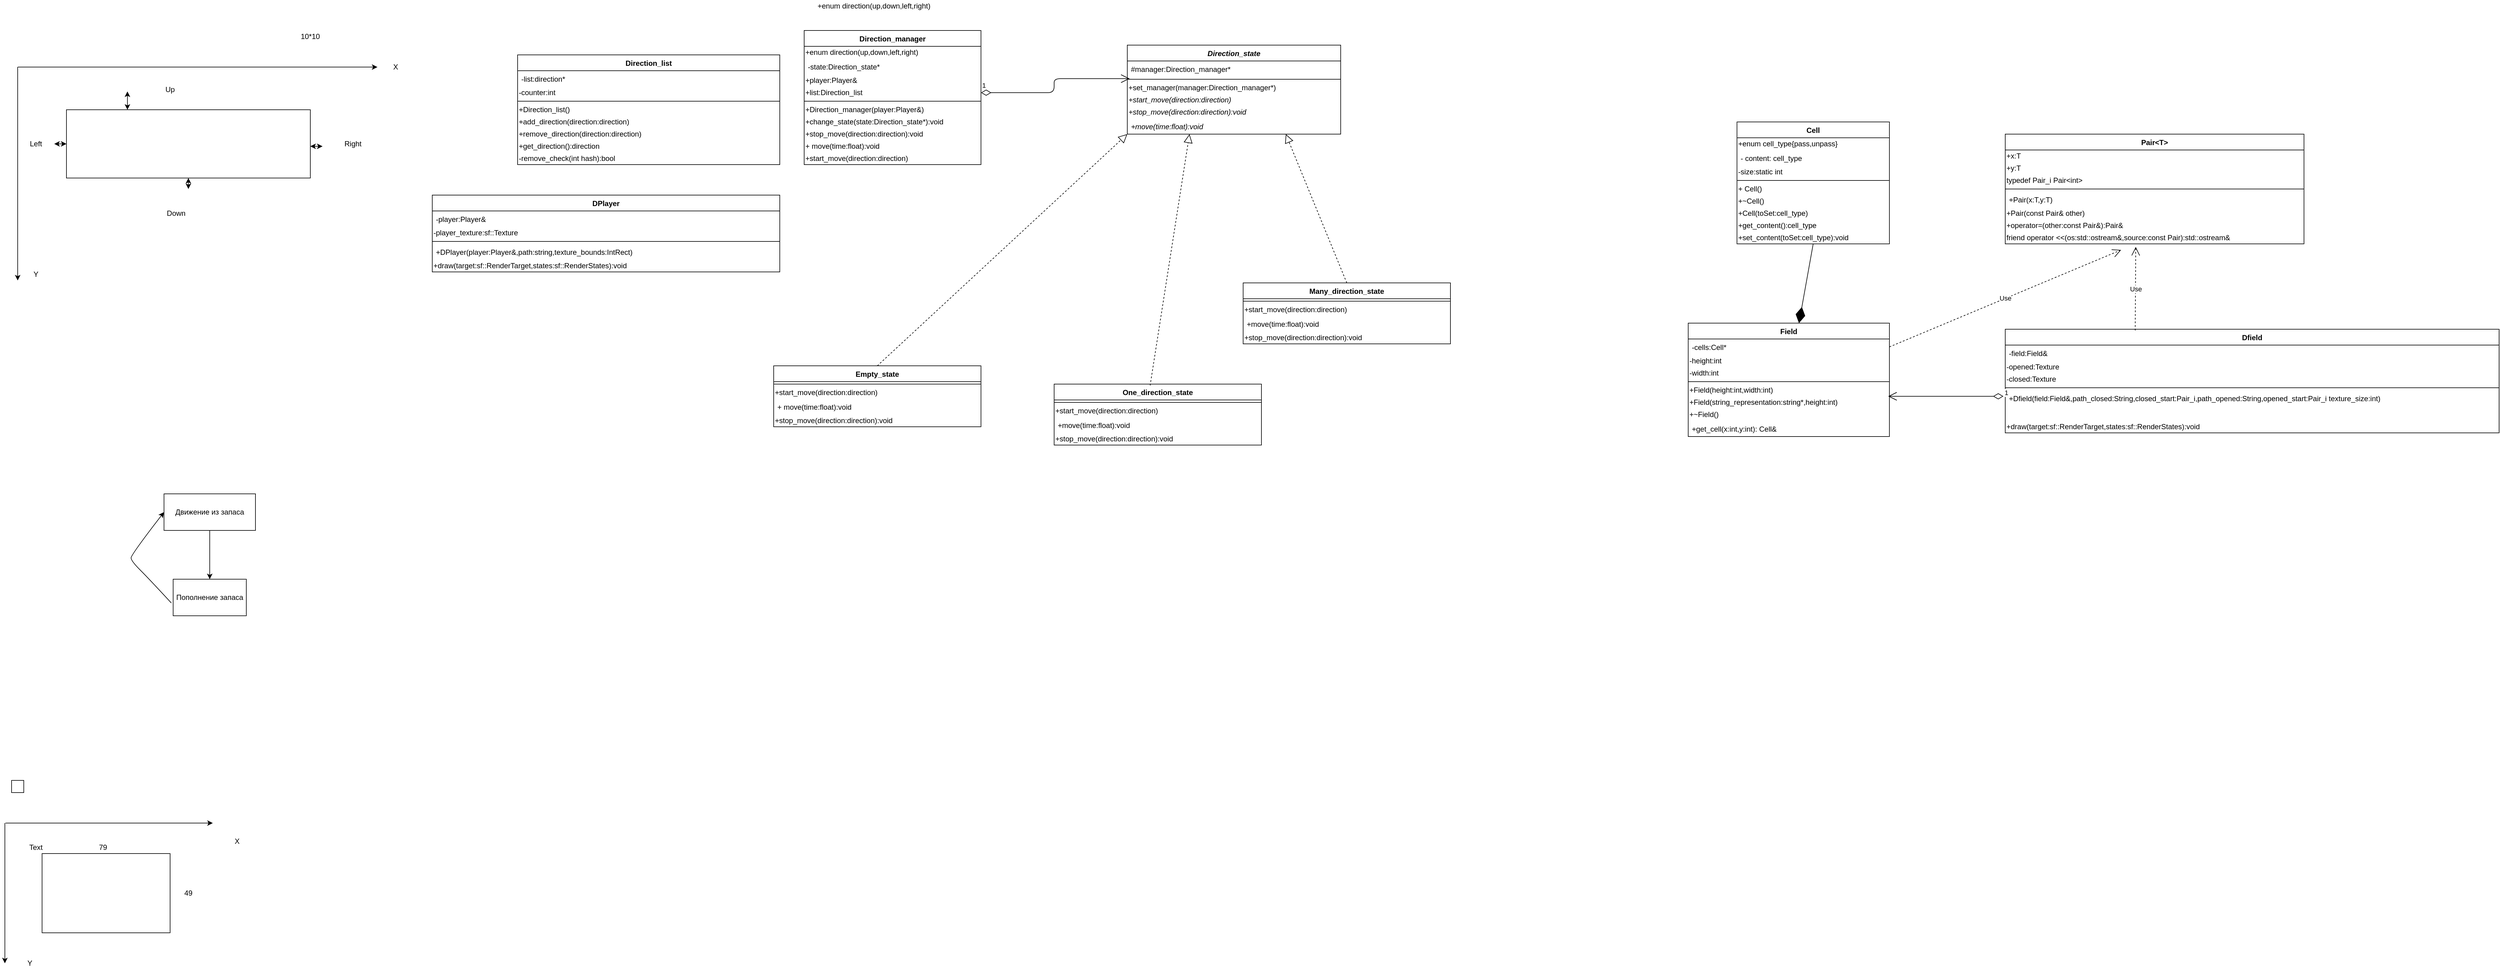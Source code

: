 <mxfile version="14.5.10" type="github">
  <diagram name="Page-1" id="e7e014a7-5840-1c2e-5031-d8a46d1fe8dd">
    <mxGraphModel dx="3109" dy="487" grid="1" gridSize="10" guides="1" tooltips="1" connect="1" arrows="1" fold="1" page="1" pageScale="1" pageWidth="1169" pageHeight="826" background="#ffffff" math="0" shadow="0">
      <root>
        <mxCell id="0" />
        <mxCell id="1" parent="0" />
        <mxCell id="MpmSZw6heoh9v0yhd0qV-53" value="Cell" style="swimlane;fontStyle=1;align=center;verticalAlign=top;childLayout=stackLayout;horizontal=1;startSize=26;horizontalStack=0;resizeParent=1;resizeParentMax=0;resizeLast=0;collapsible=1;marginBottom=0;" parent="1" vertex="1">
          <mxGeometry x="600" y="210" width="250" height="200" as="geometry" />
        </mxCell>
        <mxCell id="MpmSZw6heoh9v0yhd0qV-70" value="&lt;div align=&quot;left&quot;&gt;+enum cell_type{pass,unpass}&lt;/div&gt;" style="text;html=1;strokeColor=none;fillColor=none;align=left;verticalAlign=middle;whiteSpace=wrap;rounded=0;" parent="MpmSZw6heoh9v0yhd0qV-53" vertex="1">
          <mxGeometry y="26" width="250" height="20" as="geometry" />
        </mxCell>
        <mxCell id="MpmSZw6heoh9v0yhd0qV-54" value="- content: cell_type" style="text;strokeColor=none;fillColor=none;align=left;verticalAlign=top;spacingLeft=4;spacingRight=4;overflow=hidden;rotatable=0;points=[[0,0.5],[1,0.5]];portConstraint=eastwest;" parent="MpmSZw6heoh9v0yhd0qV-53" vertex="1">
          <mxGeometry y="46" width="250" height="26" as="geometry" />
        </mxCell>
        <mxCell id="kN8OmJiP3MsgrToV_cUY-2" value="&lt;div align=&quot;left&quot;&gt;-size:static int&lt;/div&gt;" style="text;html=1;strokeColor=none;fillColor=none;align=left;verticalAlign=middle;whiteSpace=wrap;rounded=0;" parent="MpmSZw6heoh9v0yhd0qV-53" vertex="1">
          <mxGeometry y="72" width="250" height="20" as="geometry" />
        </mxCell>
        <mxCell id="MpmSZw6heoh9v0yhd0qV-55" value="" style="line;strokeWidth=1;fillColor=none;align=left;verticalAlign=middle;spacingTop=-1;spacingLeft=3;spacingRight=3;rotatable=0;labelPosition=right;points=[];portConstraint=eastwest;" parent="MpmSZw6heoh9v0yhd0qV-53" vertex="1">
          <mxGeometry y="92" width="250" height="8" as="geometry" />
        </mxCell>
        <mxCell id="MpmSZw6heoh9v0yhd0qV-74" value="&lt;div align=&quot;left&quot;&gt;+ Cell()&lt;/div&gt;" style="text;html=1;strokeColor=none;fillColor=none;align=left;verticalAlign=middle;whiteSpace=wrap;rounded=0;" parent="MpmSZw6heoh9v0yhd0qV-53" vertex="1">
          <mxGeometry y="100" width="250" height="20" as="geometry" />
        </mxCell>
        <mxCell id="MpmSZw6heoh9v0yhd0qV-67" value="&lt;div align=&quot;left&quot;&gt;+~Cell()&lt;/div&gt;" style="text;html=1;strokeColor=none;fillColor=none;align=left;verticalAlign=middle;whiteSpace=wrap;rounded=0;" parent="MpmSZw6heoh9v0yhd0qV-53" vertex="1">
          <mxGeometry y="120" width="250" height="20" as="geometry" />
        </mxCell>
        <mxCell id="MpmSZw6heoh9v0yhd0qV-66" value="&lt;div align=&quot;left&quot;&gt;+Cell(toSet:cell_type)&lt;/div&gt;" style="text;html=1;strokeColor=none;fillColor=none;align=left;verticalAlign=middle;whiteSpace=wrap;rounded=0;" parent="MpmSZw6heoh9v0yhd0qV-53" vertex="1">
          <mxGeometry y="140" width="250" height="20" as="geometry" />
        </mxCell>
        <mxCell id="MpmSZw6heoh9v0yhd0qV-69" value="&lt;div align=&quot;left&quot;&gt;+get_content():cell_type&lt;/div&gt;" style="text;html=1;strokeColor=none;fillColor=none;align=left;verticalAlign=middle;whiteSpace=wrap;rounded=0;" parent="MpmSZw6heoh9v0yhd0qV-53" vertex="1">
          <mxGeometry y="160" width="250" height="20" as="geometry" />
        </mxCell>
        <mxCell id="MpmSZw6heoh9v0yhd0qV-75" value="&lt;div align=&quot;left&quot;&gt;+set_content(toSet:cell_type):void&lt;br&gt;&lt;/div&gt;" style="text;html=1;strokeColor=none;fillColor=none;align=left;verticalAlign=middle;whiteSpace=wrap;rounded=0;" parent="MpmSZw6heoh9v0yhd0qV-53" vertex="1">
          <mxGeometry y="180" width="250" height="20" as="geometry" />
        </mxCell>
        <mxCell id="MpmSZw6heoh9v0yhd0qV-57" value="Field" style="swimlane;fontStyle=1;align=center;verticalAlign=top;childLayout=stackLayout;horizontal=1;startSize=26;horizontalStack=0;resizeParent=1;resizeParentMax=0;resizeLast=0;collapsible=1;marginBottom=0;" parent="1" vertex="1">
          <mxGeometry x="520" y="540" width="330" height="186" as="geometry" />
        </mxCell>
        <mxCell id="MpmSZw6heoh9v0yhd0qV-58" value="-cells:Cell*" style="text;strokeColor=none;fillColor=none;align=left;verticalAlign=top;spacingLeft=4;spacingRight=4;overflow=hidden;rotatable=0;points=[[0,0.5],[1,0.5]];portConstraint=eastwest;" parent="MpmSZw6heoh9v0yhd0qV-57" vertex="1">
          <mxGeometry y="26" width="330" height="26" as="geometry" />
        </mxCell>
        <mxCell id="MpmSZw6heoh9v0yhd0qV-64" value="&lt;div align=&quot;left&quot;&gt;-height:int&lt;br&gt;&lt;/div&gt;" style="text;html=1;strokeColor=none;fillColor=none;align=left;verticalAlign=middle;whiteSpace=wrap;rounded=0;" parent="MpmSZw6heoh9v0yhd0qV-57" vertex="1">
          <mxGeometry y="52" width="330" height="20" as="geometry" />
        </mxCell>
        <mxCell id="MpmSZw6heoh9v0yhd0qV-65" value="&lt;div align=&quot;left&quot;&gt;-width:int&lt;/div&gt;" style="text;html=1;strokeColor=none;fillColor=none;align=left;verticalAlign=middle;whiteSpace=wrap;rounded=0;" parent="MpmSZw6heoh9v0yhd0qV-57" vertex="1">
          <mxGeometry y="72" width="330" height="20" as="geometry" />
        </mxCell>
        <mxCell id="MpmSZw6heoh9v0yhd0qV-59" value="" style="line;strokeWidth=1;fillColor=none;align=left;verticalAlign=middle;spacingTop=-1;spacingLeft=3;spacingRight=3;rotatable=0;labelPosition=right;points=[];portConstraint=eastwest;" parent="MpmSZw6heoh9v0yhd0qV-57" vertex="1">
          <mxGeometry y="92" width="330" height="8" as="geometry" />
        </mxCell>
        <mxCell id="MpmSZw6heoh9v0yhd0qV-81" value="&lt;div align=&quot;left&quot;&gt;+Field(height:int,width:int)&lt;/div&gt;" style="text;html=1;strokeColor=none;fillColor=none;align=left;verticalAlign=middle;whiteSpace=wrap;rounded=0;" parent="MpmSZw6heoh9v0yhd0qV-57" vertex="1">
          <mxGeometry y="100" width="330" height="20" as="geometry" />
        </mxCell>
        <mxCell id="MpmSZw6heoh9v0yhd0qV-82" value="&lt;div align=&quot;left&quot;&gt;+Field(string_representation:string*,height:int)&lt;/div&gt;" style="text;html=1;strokeColor=none;fillColor=none;align=left;verticalAlign=middle;whiteSpace=wrap;rounded=0;" parent="MpmSZw6heoh9v0yhd0qV-57" vertex="1">
          <mxGeometry y="120" width="330" height="20" as="geometry" />
        </mxCell>
        <mxCell id="Y_DRZbf8Gvfk2xtCwnfg-22" value="&lt;div align=&quot;left&quot;&gt;+~Field()&lt;/div&gt;" style="text;html=1;strokeColor=none;fillColor=none;align=left;verticalAlign=middle;whiteSpace=wrap;rounded=0;" parent="MpmSZw6heoh9v0yhd0qV-57" vertex="1">
          <mxGeometry y="140" width="330" height="20" as="geometry" />
        </mxCell>
        <mxCell id="MpmSZw6heoh9v0yhd0qV-60" value="+get_cell(x:int,y:int): Cell&amp; " style="text;strokeColor=none;fillColor=none;align=left;verticalAlign=top;spacingLeft=4;spacingRight=4;overflow=hidden;rotatable=0;points=[[0,0.5],[1,0.5]];portConstraint=eastwest;" parent="MpmSZw6heoh9v0yhd0qV-57" vertex="1">
          <mxGeometry y="160" width="330" height="26" as="geometry" />
        </mxCell>
        <mxCell id="7PPTtW4vlPHc0rOXR-Uv-21" value="Use" style="endArrow=open;endSize=12;dashed=1;html=1;entryX=1;entryY=0.5;entryDx=0;entryDy=0;exitX=1;exitY=0.5;exitDx=0;exitDy=0;" parent="MpmSZw6heoh9v0yhd0qV-57" source="MpmSZw6heoh9v0yhd0qV-58" edge="1">
          <mxGeometry width="160" relative="1" as="geometry">
            <mxPoint x="480" y="-10" as="sourcePoint" />
            <mxPoint x="710" y="-120" as="targetPoint" />
          </mxGeometry>
        </mxCell>
        <mxCell id="MpmSZw6heoh9v0yhd0qV-76" value="" style="endArrow=diamondThin;endFill=1;endSize=24;html=1;exitX=0.5;exitY=1;exitDx=0;exitDy=0;" parent="1" source="MpmSZw6heoh9v0yhd0qV-75" target="MpmSZw6heoh9v0yhd0qV-57" edge="1">
          <mxGeometry width="160" relative="1" as="geometry">
            <mxPoint x="690" y="510" as="sourcePoint" />
            <mxPoint x="850" y="510" as="targetPoint" />
          </mxGeometry>
        </mxCell>
        <mxCell id="MpmSZw6heoh9v0yhd0qV-77" value="Dfield" style="swimlane;fontStyle=1;align=center;verticalAlign=top;childLayout=stackLayout;horizontal=1;startSize=26;horizontalStack=0;resizeParent=1;resizeParentMax=0;resizeLast=0;collapsible=1;marginBottom=0;" parent="1" vertex="1">
          <mxGeometry x="1040" y="550" width="810" height="170" as="geometry" />
        </mxCell>
        <mxCell id="MpmSZw6heoh9v0yhd0qV-78" value="-field:Field&amp;" style="text;strokeColor=none;fillColor=none;align=left;verticalAlign=top;spacingLeft=4;spacingRight=4;overflow=hidden;rotatable=0;points=[[0,0.5],[1,0.5]];portConstraint=eastwest;" parent="MpmSZw6heoh9v0yhd0qV-77" vertex="1">
          <mxGeometry y="26" width="810" height="26" as="geometry" />
        </mxCell>
        <mxCell id="Y_DRZbf8Gvfk2xtCwnfg-1" value="&lt;div align=&quot;left&quot;&gt;-opened:Texture&lt;br&gt;&lt;/div&gt;" style="text;html=1;strokeColor=none;fillColor=none;align=left;verticalAlign=middle;whiteSpace=wrap;rounded=0;" parent="MpmSZw6heoh9v0yhd0qV-77" vertex="1">
          <mxGeometry y="52" width="810" height="20" as="geometry" />
        </mxCell>
        <mxCell id="Y_DRZbf8Gvfk2xtCwnfg-13" value="&lt;div align=&quot;left&quot;&gt;-closed:Texture&lt;/div&gt;" style="text;html=1;strokeColor=none;fillColor=none;align=left;verticalAlign=middle;whiteSpace=wrap;rounded=0;" parent="MpmSZw6heoh9v0yhd0qV-77" vertex="1">
          <mxGeometry y="72" width="810" height="20" as="geometry" />
        </mxCell>
        <mxCell id="MpmSZw6heoh9v0yhd0qV-79" value="" style="line;strokeWidth=1;fillColor=none;align=left;verticalAlign=middle;spacingTop=-1;spacingLeft=3;spacingRight=3;rotatable=0;labelPosition=right;points=[];portConstraint=eastwest;" parent="MpmSZw6heoh9v0yhd0qV-77" vertex="1">
          <mxGeometry y="92" width="810" height="8" as="geometry" />
        </mxCell>
        <mxCell id="MpmSZw6heoh9v0yhd0qV-80" value="+Dfield(field:Field&amp;,path_closed:String,closed_start:Pair_i,path_opened:String,opened_start:Pair_i texture_size:int)" style="text;strokeColor=none;fillColor=none;align=left;verticalAlign=top;spacingLeft=4;spacingRight=4;overflow=hidden;rotatable=0;points=[[0,0.5],[1,0.5]];portConstraint=eastwest;" parent="MpmSZw6heoh9v0yhd0qV-77" vertex="1">
          <mxGeometry y="100" width="810" height="50" as="geometry" />
        </mxCell>
        <mxCell id="7PPTtW4vlPHc0rOXR-Uv-1" value="&lt;div align=&quot;left&quot;&gt;+draw(target:sf::RenderTarget,states:sf::RenderStates):void&lt;/div&gt;" style="text;html=1;strokeColor=none;fillColor=none;align=left;verticalAlign=middle;whiteSpace=wrap;rounded=0;" parent="MpmSZw6heoh9v0yhd0qV-77" vertex="1">
          <mxGeometry y="150" width="810" height="20" as="geometry" />
        </mxCell>
        <mxCell id="7PPTtW4vlPHc0rOXR-Uv-5" value="1" style="endArrow=open;html=1;endSize=12;startArrow=diamondThin;startSize=14;startFill=0;edgeStyle=orthogonalEdgeStyle;align=left;verticalAlign=bottom;" parent="1" edge="1">
          <mxGeometry x="-1" y="3" relative="1" as="geometry">
            <mxPoint x="1037" y="660" as="sourcePoint" />
            <mxPoint x="848" y="660" as="targetPoint" />
          </mxGeometry>
        </mxCell>
        <mxCell id="7PPTtW4vlPHc0rOXR-Uv-6" value="Pair&lt;T&gt;" style="swimlane;fontStyle=1;align=center;verticalAlign=top;childLayout=stackLayout;horizontal=1;startSize=26;horizontalStack=0;resizeParent=1;resizeParentMax=0;resizeLast=0;collapsible=1;marginBottom=0;" parent="1" vertex="1">
          <mxGeometry x="1040" y="230" width="490" height="180" as="geometry" />
        </mxCell>
        <mxCell id="7PPTtW4vlPHc0rOXR-Uv-11" value="+x:T" style="text;html=1;strokeColor=none;fillColor=none;align=left;verticalAlign=middle;whiteSpace=wrap;rounded=0;" parent="7PPTtW4vlPHc0rOXR-Uv-6" vertex="1">
          <mxGeometry y="26" width="490" height="20" as="geometry" />
        </mxCell>
        <mxCell id="7PPTtW4vlPHc0rOXR-Uv-10" value="&lt;div align=&quot;left&quot;&gt;+y:T&lt;/div&gt;" style="text;html=1;strokeColor=none;fillColor=none;align=left;verticalAlign=middle;whiteSpace=wrap;rounded=0;" parent="7PPTtW4vlPHc0rOXR-Uv-6" vertex="1">
          <mxGeometry y="46" width="490" height="20" as="geometry" />
        </mxCell>
        <mxCell id="7PPTtW4vlPHc0rOXR-Uv-18" value="&lt;div align=&quot;left&quot;&gt;typedef Pair_i Pair&amp;lt;int&amp;gt;&lt;/div&gt;" style="text;html=1;strokeColor=none;fillColor=none;align=left;verticalAlign=middle;whiteSpace=wrap;rounded=0;" parent="7PPTtW4vlPHc0rOXR-Uv-6" vertex="1">
          <mxGeometry y="66" width="490" height="20" as="geometry" />
        </mxCell>
        <mxCell id="7PPTtW4vlPHc0rOXR-Uv-8" value="" style="line;strokeWidth=1;fillColor=none;align=left;verticalAlign=middle;spacingTop=-1;spacingLeft=3;spacingRight=3;rotatable=0;labelPosition=right;points=[];portConstraint=eastwest;" parent="7PPTtW4vlPHc0rOXR-Uv-6" vertex="1">
          <mxGeometry y="86" width="490" height="8" as="geometry" />
        </mxCell>
        <mxCell id="7PPTtW4vlPHc0rOXR-Uv-9" value="+Pair(x:T,y:T)" style="text;strokeColor=none;fillColor=none;align=left;verticalAlign=top;spacingLeft=4;spacingRight=4;overflow=hidden;rotatable=0;points=[[0,0.5],[1,0.5]];portConstraint=eastwest;" parent="7PPTtW4vlPHc0rOXR-Uv-6" vertex="1">
          <mxGeometry y="94" width="490" height="26" as="geometry" />
        </mxCell>
        <mxCell id="7PPTtW4vlPHc0rOXR-Uv-12" value="&lt;div align=&quot;left&quot;&gt;+Pair(const Pair&amp;amp; other)&lt;br&gt;&lt;/div&gt;" style="text;html=1;strokeColor=none;fillColor=none;align=left;verticalAlign=middle;whiteSpace=wrap;rounded=0;" parent="7PPTtW4vlPHc0rOXR-Uv-6" vertex="1">
          <mxGeometry y="120" width="490" height="20" as="geometry" />
        </mxCell>
        <mxCell id="7PPTtW4vlPHc0rOXR-Uv-15" value="&lt;div align=&quot;left&quot;&gt;+operator=(other:const Pair&amp;amp;):Pair&amp;amp;&lt;br&gt;&lt;/div&gt;" style="text;html=1;strokeColor=none;fillColor=none;align=left;verticalAlign=middle;whiteSpace=wrap;rounded=0;" parent="7PPTtW4vlPHc0rOXR-Uv-6" vertex="1">
          <mxGeometry y="140" width="490" height="20" as="geometry" />
        </mxCell>
        <mxCell id="7PPTtW4vlPHc0rOXR-Uv-17" value="&lt;div&gt;friend operator &amp;lt;&amp;lt;(os:std::ostream&amp;amp;,source:const Pair):std::ostream&amp;amp;&lt;br&gt;&lt;/div&gt;" style="text;html=1;strokeColor=none;fillColor=none;align=left;verticalAlign=middle;whiteSpace=wrap;rounded=0;" parent="7PPTtW4vlPHc0rOXR-Uv-6" vertex="1">
          <mxGeometry y="160" width="490" height="20" as="geometry" />
        </mxCell>
        <mxCell id="7PPTtW4vlPHc0rOXR-Uv-19" value="Use" style="endArrow=open;endSize=12;dashed=1;html=1;entryX=0.392;entryY=1.25;entryDx=0;entryDy=0;exitX=0.236;exitY=0.011;exitDx=0;exitDy=0;exitPerimeter=0;entryPerimeter=0;" parent="1" edge="1">
          <mxGeometry width="160" relative="1" as="geometry">
            <mxPoint x="1253.16" y="552.09" as="sourcePoint" />
            <mxPoint x="1254.08" y="415" as="targetPoint" />
          </mxGeometry>
        </mxCell>
        <mxCell id="LGpfkNOpEjkACR8kou12-1" value="Direction_manager" style="swimlane;fontStyle=1;align=center;verticalAlign=top;childLayout=stackLayout;horizontal=1;startSize=26;horizontalStack=0;resizeParent=1;resizeParentMax=0;resizeLast=0;collapsible=1;marginBottom=0;" parent="1" vertex="1">
          <mxGeometry x="-930" y="60" width="290" height="220" as="geometry" />
        </mxCell>
        <mxCell id="LGpfkNOpEjkACR8kou12-35" value="&lt;div align=&quot;left&quot;&gt;+enum direction(up,down,left,right)&lt;br&gt;&lt;/div&gt;" style="text;html=1;strokeColor=none;fillColor=none;align=left;verticalAlign=middle;whiteSpace=wrap;rounded=0;" parent="LGpfkNOpEjkACR8kou12-1" vertex="1">
          <mxGeometry y="26" width="290" height="20" as="geometry" />
        </mxCell>
        <mxCell id="LGpfkNOpEjkACR8kou12-2" value="-state:Direction_state*" style="text;strokeColor=none;fillColor=none;align=left;verticalAlign=top;spacingLeft=4;spacingRight=4;overflow=hidden;rotatable=0;points=[[0,0.5],[1,0.5]];portConstraint=eastwest;" parent="LGpfkNOpEjkACR8kou12-1" vertex="1">
          <mxGeometry y="46" width="290" height="26" as="geometry" />
        </mxCell>
        <mxCell id="bZ3cJJrWvmUA5AiKP7kB-26" value="+player:Player&amp;amp;" style="text;html=1;strokeColor=none;fillColor=none;align=left;verticalAlign=middle;whiteSpace=wrap;rounded=0;" parent="LGpfkNOpEjkACR8kou12-1" vertex="1">
          <mxGeometry y="72" width="290" height="20" as="geometry" />
        </mxCell>
        <mxCell id="LGpfkNOpEjkACR8kou12-31" value="&lt;div&gt;+list:Direction_list&lt;br&gt;&lt;/div&gt;" style="text;html=1;strokeColor=none;fillColor=none;align=left;verticalAlign=middle;whiteSpace=wrap;rounded=0;" parent="LGpfkNOpEjkACR8kou12-1" vertex="1">
          <mxGeometry y="92" width="290" height="20" as="geometry" />
        </mxCell>
        <mxCell id="LGpfkNOpEjkACR8kou12-3" value="" style="line;strokeWidth=1;fillColor=none;align=left;verticalAlign=middle;spacingTop=-1;spacingLeft=3;spacingRight=3;rotatable=0;labelPosition=right;points=[];portConstraint=eastwest;" parent="LGpfkNOpEjkACR8kou12-1" vertex="1">
          <mxGeometry y="112" width="290" height="8" as="geometry" />
        </mxCell>
        <mxCell id="bZ3cJJrWvmUA5AiKP7kB-2" value="+Direction_manager(player:Player&amp;amp;)" style="text;html=1;strokeColor=none;fillColor=none;align=left;verticalAlign=middle;whiteSpace=wrap;rounded=0;" parent="LGpfkNOpEjkACR8kou12-1" vertex="1">
          <mxGeometry y="120" width="290" height="20" as="geometry" />
        </mxCell>
        <mxCell id="bZ3cJJrWvmUA5AiKP7kB-3" value="+change_state(state:Direction_state*):void" style="text;html=1;strokeColor=none;fillColor=none;align=left;verticalAlign=middle;whiteSpace=wrap;rounded=0;" parent="LGpfkNOpEjkACR8kou12-1" vertex="1">
          <mxGeometry y="140" width="290" height="20" as="geometry" />
        </mxCell>
        <mxCell id="bZ3cJJrWvmUA5AiKP7kB-19" value="&lt;div align=&quot;left&quot;&gt;+stop_move(direction:direction):void&lt;/div&gt;" style="text;html=1;strokeColor=none;fillColor=none;align=left;verticalAlign=middle;whiteSpace=wrap;rounded=0;" parent="LGpfkNOpEjkACR8kou12-1" vertex="1">
          <mxGeometry y="160" width="290" height="20" as="geometry" />
        </mxCell>
        <mxCell id="bZ3cJJrWvmUA5AiKP7kB-1" value="&lt;div align=&quot;left&quot;&gt;+ move(time:float):void &lt;/div&gt;" style="text;html=1;strokeColor=none;fillColor=none;align=left;verticalAlign=middle;whiteSpace=wrap;rounded=0;" parent="LGpfkNOpEjkACR8kou12-1" vertex="1">
          <mxGeometry y="180" width="290" height="20" as="geometry" />
        </mxCell>
        <mxCell id="bZ3cJJrWvmUA5AiKP7kB-24" value="+start_move(direction:direction)" style="text;html=1;strokeColor=none;fillColor=none;align=left;verticalAlign=middle;whiteSpace=wrap;rounded=0;" parent="LGpfkNOpEjkACR8kou12-1" vertex="1">
          <mxGeometry y="200" width="290" height="20" as="geometry" />
        </mxCell>
        <mxCell id="LGpfkNOpEjkACR8kou12-5" value="Direction_state" style="swimlane;fontStyle=3;align=center;verticalAlign=top;childLayout=stackLayout;horizontal=1;startSize=26;horizontalStack=0;resizeParent=1;resizeParentMax=0;resizeLast=0;collapsible=1;marginBottom=0;" parent="1" vertex="1">
          <mxGeometry x="-400" y="84" width="350" height="146" as="geometry" />
        </mxCell>
        <mxCell id="LGpfkNOpEjkACR8kou12-6" value="#manager:Direction_manager*" style="text;strokeColor=none;fillColor=none;align=left;verticalAlign=top;spacingLeft=4;spacingRight=4;overflow=hidden;rotatable=0;points=[[0,0.5],[1,0.5]];portConstraint=eastwest;" parent="LGpfkNOpEjkACR8kou12-5" vertex="1">
          <mxGeometry y="26" width="350" height="26" as="geometry" />
        </mxCell>
        <mxCell id="LGpfkNOpEjkACR8kou12-7" value="" style="line;strokeWidth=1;fillColor=none;align=left;verticalAlign=middle;spacingTop=-1;spacingLeft=3;spacingRight=3;rotatable=0;labelPosition=right;points=[];portConstraint=eastwest;" parent="LGpfkNOpEjkACR8kou12-5" vertex="1">
          <mxGeometry y="52" width="350" height="8" as="geometry" />
        </mxCell>
        <mxCell id="bZ3cJJrWvmUA5AiKP7kB-29" value="+set_manager(manager:Direction_manager*)" style="text;html=1;strokeColor=none;fillColor=none;align=left;verticalAlign=middle;whiteSpace=wrap;rounded=0;" parent="LGpfkNOpEjkACR8kou12-5" vertex="1">
          <mxGeometry y="60" width="350" height="20" as="geometry" />
        </mxCell>
        <mxCell id="bZ3cJJrWvmUA5AiKP7kB-30" value="&lt;i&gt;+start_move(direction:direction)&lt;/i&gt;" style="text;html=1;strokeColor=none;fillColor=none;align=left;verticalAlign=middle;whiteSpace=wrap;rounded=0;" parent="LGpfkNOpEjkACR8kou12-5" vertex="1">
          <mxGeometry y="80" width="350" height="20" as="geometry" />
        </mxCell>
        <mxCell id="bZ3cJJrWvmUA5AiKP7kB-31" value="&lt;div align=&quot;left&quot;&gt;&lt;i&gt;+stop_move(direction:direction):void&lt;/i&gt;&lt;/div&gt;" style="text;html=1;strokeColor=none;fillColor=none;align=left;verticalAlign=middle;whiteSpace=wrap;rounded=0;" parent="LGpfkNOpEjkACR8kou12-5" vertex="1">
          <mxGeometry y="100" width="350" height="20" as="geometry" />
        </mxCell>
        <mxCell id="LGpfkNOpEjkACR8kou12-8" value="+move(time:float):void " style="text;strokeColor=none;fillColor=none;align=left;verticalAlign=top;spacingLeft=4;spacingRight=4;overflow=hidden;rotatable=0;points=[[0,0.5],[1,0.5]];portConstraint=eastwest;fontStyle=2" parent="LGpfkNOpEjkACR8kou12-5" vertex="1">
          <mxGeometry y="120" width="350" height="26" as="geometry" />
        </mxCell>
        <mxCell id="LGpfkNOpEjkACR8kou12-9" value="1" style="endArrow=open;html=1;endSize=12;startArrow=diamondThin;startSize=14;startFill=0;edgeStyle=orthogonalEdgeStyle;align=left;verticalAlign=bottom;entryX=0.011;entryY=0.375;entryDx=0;entryDy=0;entryPerimeter=0;exitX=1;exitY=0.5;exitDx=0;exitDy=0;exitPerimeter=0;" parent="1" source="LGpfkNOpEjkACR8kou12-31" target="LGpfkNOpEjkACR8kou12-7" edge="1">
          <mxGeometry x="-1" y="3" relative="1" as="geometry">
            <mxPoint x="-620" y="177" as="sourcePoint" />
            <mxPoint x="-310" y="270" as="targetPoint" />
          </mxGeometry>
        </mxCell>
        <mxCell id="LGpfkNOpEjkACR8kou12-11" value="Empty_state" style="swimlane;fontStyle=1;align=center;verticalAlign=top;childLayout=stackLayout;horizontal=1;startSize=26;horizontalStack=0;resizeParent=1;resizeParentMax=0;resizeLast=0;collapsible=1;marginBottom=0;" parent="1" vertex="1">
          <mxGeometry x="-980" y="610" width="340" height="100" as="geometry" />
        </mxCell>
        <mxCell id="LGpfkNOpEjkACR8kou12-13" value="" style="line;strokeWidth=1;fillColor=none;align=left;verticalAlign=middle;spacingTop=-1;spacingLeft=3;spacingRight=3;rotatable=0;labelPosition=right;points=[];portConstraint=eastwest;" parent="LGpfkNOpEjkACR8kou12-11" vertex="1">
          <mxGeometry y="26" width="340" height="8" as="geometry" />
        </mxCell>
        <mxCell id="iuFqyXQbtMhPvQ4OZ5Or-3" value="+start_move(direction:direction)" style="text;html=1;strokeColor=none;fillColor=none;align=left;verticalAlign=middle;whiteSpace=wrap;rounded=0;" parent="LGpfkNOpEjkACR8kou12-11" vertex="1">
          <mxGeometry y="34" width="340" height="20" as="geometry" />
        </mxCell>
        <mxCell id="bZ3cJJrWvmUA5AiKP7kB-4" value="+ move(time:float):void " style="text;strokeColor=none;fillColor=none;align=left;verticalAlign=top;spacingLeft=4;spacingRight=4;overflow=hidden;rotatable=0;points=[[0,0.5],[1,0.5]];portConstraint=eastwest;fontStyle=0" parent="LGpfkNOpEjkACR8kou12-11" vertex="1">
          <mxGeometry y="54" width="340" height="26" as="geometry" />
        </mxCell>
        <mxCell id="iuFqyXQbtMhPvQ4OZ5Or-6" value="&lt;div align=&quot;left&quot;&gt;+stop_move(direction:direction):void&lt;/div&gt;" style="text;html=1;strokeColor=none;fillColor=none;align=left;verticalAlign=middle;whiteSpace=wrap;rounded=0;" parent="LGpfkNOpEjkACR8kou12-11" vertex="1">
          <mxGeometry y="80" width="340" height="20" as="geometry" />
        </mxCell>
        <mxCell id="LGpfkNOpEjkACR8kou12-19" value="One_direction_state" style="swimlane;fontStyle=1;align=center;verticalAlign=top;childLayout=stackLayout;horizontal=1;startSize=26;horizontalStack=0;resizeParent=1;resizeParentMax=0;resizeLast=0;collapsible=1;marginBottom=0;" parent="1" vertex="1">
          <mxGeometry x="-520" y="640" width="340" height="100" as="geometry" />
        </mxCell>
        <mxCell id="LGpfkNOpEjkACR8kou12-21" value="" style="line;strokeWidth=1;fillColor=none;align=left;verticalAlign=middle;spacingTop=-1;spacingLeft=3;spacingRight=3;rotatable=0;labelPosition=right;points=[];portConstraint=eastwest;" parent="LGpfkNOpEjkACR8kou12-19" vertex="1">
          <mxGeometry y="26" width="340" height="8" as="geometry" />
        </mxCell>
        <mxCell id="iuFqyXQbtMhPvQ4OZ5Or-2" value="+start_move(direction:direction)" style="text;html=1;strokeColor=none;fillColor=none;align=left;verticalAlign=middle;whiteSpace=wrap;rounded=0;" parent="LGpfkNOpEjkACR8kou12-19" vertex="1">
          <mxGeometry y="34" width="340" height="20" as="geometry" />
        </mxCell>
        <mxCell id="bZ3cJJrWvmUA5AiKP7kB-5" value="+move(time:float):void " style="text;strokeColor=none;fillColor=none;align=left;verticalAlign=top;spacingLeft=4;spacingRight=4;overflow=hidden;rotatable=0;points=[[0,0.5],[1,0.5]];portConstraint=eastwest;fontStyle=0" parent="LGpfkNOpEjkACR8kou12-19" vertex="1">
          <mxGeometry y="54" width="340" height="26" as="geometry" />
        </mxCell>
        <mxCell id="iuFqyXQbtMhPvQ4OZ5Or-5" value="&lt;div align=&quot;left&quot;&gt;+stop_move(direction:direction):void&lt;/div&gt;" style="text;html=1;strokeColor=none;fillColor=none;align=left;verticalAlign=middle;whiteSpace=wrap;rounded=0;" parent="LGpfkNOpEjkACR8kou12-19" vertex="1">
          <mxGeometry y="80" width="340" height="20" as="geometry" />
        </mxCell>
        <mxCell id="LGpfkNOpEjkACR8kou12-23" value="Many_direction_state" style="swimlane;fontStyle=1;align=center;verticalAlign=top;childLayout=stackLayout;horizontal=1;startSize=26;horizontalStack=0;resizeParent=1;resizeParentMax=0;resizeLast=0;collapsible=1;marginBottom=0;" parent="1" vertex="1">
          <mxGeometry x="-210" y="474" width="340" height="100" as="geometry" />
        </mxCell>
        <mxCell id="LGpfkNOpEjkACR8kou12-25" value="" style="line;strokeWidth=1;fillColor=none;align=left;verticalAlign=middle;spacingTop=-1;spacingLeft=3;spacingRight=3;rotatable=0;labelPosition=right;points=[];portConstraint=eastwest;" parent="LGpfkNOpEjkACR8kou12-23" vertex="1">
          <mxGeometry y="26" width="340" height="8" as="geometry" />
        </mxCell>
        <mxCell id="iuFqyXQbtMhPvQ4OZ5Or-1" value="+start_move(direction:direction)" style="text;html=1;strokeColor=none;fillColor=none;align=left;verticalAlign=middle;whiteSpace=wrap;rounded=0;" parent="LGpfkNOpEjkACR8kou12-23" vertex="1">
          <mxGeometry y="34" width="340" height="20" as="geometry" />
        </mxCell>
        <mxCell id="bZ3cJJrWvmUA5AiKP7kB-6" value="+move(time:float):void " style="text;strokeColor=none;fillColor=none;align=left;verticalAlign=top;spacingLeft=4;spacingRight=4;overflow=hidden;rotatable=0;points=[[0,0.5],[1,0.5]];portConstraint=eastwest;fontStyle=0" parent="LGpfkNOpEjkACR8kou12-23" vertex="1">
          <mxGeometry y="54" width="340" height="26" as="geometry" />
        </mxCell>
        <mxCell id="iuFqyXQbtMhPvQ4OZ5Or-4" value="&lt;div align=&quot;left&quot;&gt;+stop_move(direction:direction):void&lt;/div&gt;" style="text;html=1;strokeColor=none;fillColor=none;align=left;verticalAlign=middle;whiteSpace=wrap;rounded=0;" parent="LGpfkNOpEjkACR8kou12-23" vertex="1">
          <mxGeometry y="80" width="340" height="20" as="geometry" />
        </mxCell>
        <mxCell id="LGpfkNOpEjkACR8kou12-27" value="" style="endArrow=block;dashed=1;endFill=0;endSize=12;html=1;exitX=0.5;exitY=0;exitDx=0;exitDy=0;entryX=0;entryY=1;entryDx=0;entryDy=0;" parent="1" source="LGpfkNOpEjkACR8kou12-11" target="LGpfkNOpEjkACR8kou12-5" edge="1">
          <mxGeometry width="160" relative="1" as="geometry">
            <mxPoint x="-480" y="280" as="sourcePoint" />
            <mxPoint x="-360" y="210" as="targetPoint" />
          </mxGeometry>
        </mxCell>
        <mxCell id="LGpfkNOpEjkACR8kou12-28" value="" style="endArrow=block;dashed=1;endFill=0;endSize=12;html=1;exitX=0.463;exitY=0.023;exitDx=0;exitDy=0;exitPerimeter=0;" parent="1" source="LGpfkNOpEjkACR8kou12-19" edge="1">
          <mxGeometry width="160" relative="1" as="geometry">
            <mxPoint x="-480" y="280" as="sourcePoint" />
            <mxPoint x="-298" y="230" as="targetPoint" />
          </mxGeometry>
        </mxCell>
        <mxCell id="LGpfkNOpEjkACR8kou12-29" value="" style="endArrow=block;dashed=1;endFill=0;endSize=12;html=1;exitX=0.5;exitY=0;exitDx=0;exitDy=0;" parent="1" source="LGpfkNOpEjkACR8kou12-23" edge="1">
          <mxGeometry width="160" relative="1" as="geometry">
            <mxPoint x="-480" y="280" as="sourcePoint" />
            <mxPoint x="-140" y="230" as="targetPoint" />
          </mxGeometry>
        </mxCell>
        <mxCell id="bZ3cJJrWvmUA5AiKP7kB-7" value="Direction_list" style="swimlane;fontStyle=1;align=center;verticalAlign=top;childLayout=stackLayout;horizontal=1;startSize=26;horizontalStack=0;resizeParent=1;resizeParentMax=0;resizeLast=0;collapsible=1;marginBottom=0;" parent="1" vertex="1">
          <mxGeometry x="-1400" y="100" width="430" height="180" as="geometry" />
        </mxCell>
        <mxCell id="bZ3cJJrWvmUA5AiKP7kB-8" value="-list:direction*" style="text;strokeColor=none;fillColor=none;align=left;verticalAlign=top;spacingLeft=4;spacingRight=4;overflow=hidden;rotatable=0;points=[[0,0.5],[1,0.5]];portConstraint=eastwest;" parent="bZ3cJJrWvmUA5AiKP7kB-7" vertex="1">
          <mxGeometry y="26" width="430" height="26" as="geometry" />
        </mxCell>
        <mxCell id="bZ3cJJrWvmUA5AiKP7kB-14" value="-counter:int" style="text;html=1;strokeColor=none;fillColor=none;align=left;verticalAlign=middle;whiteSpace=wrap;rounded=0;" parent="bZ3cJJrWvmUA5AiKP7kB-7" vertex="1">
          <mxGeometry y="52" width="430" height="20" as="geometry" />
        </mxCell>
        <mxCell id="bZ3cJJrWvmUA5AiKP7kB-9" value="" style="line;strokeWidth=1;fillColor=none;align=left;verticalAlign=middle;spacingTop=-1;spacingLeft=3;spacingRight=3;rotatable=0;labelPosition=right;points=[];portConstraint=eastwest;" parent="bZ3cJJrWvmUA5AiKP7kB-7" vertex="1">
          <mxGeometry y="72" width="430" height="8" as="geometry" />
        </mxCell>
        <mxCell id="bZ3cJJrWvmUA5AiKP7kB-11" value="&lt;div align=&quot;left&quot;&gt;+Direction_list()&lt;/div&gt;" style="text;html=1;strokeColor=none;fillColor=none;align=left;verticalAlign=middle;whiteSpace=wrap;rounded=0;" parent="bZ3cJJrWvmUA5AiKP7kB-7" vertex="1">
          <mxGeometry y="80" width="430" height="20" as="geometry" />
        </mxCell>
        <mxCell id="bZ3cJJrWvmUA5AiKP7kB-12" value="+add_direction(direction:direction)" style="text;html=1;strokeColor=none;fillColor=none;align=left;verticalAlign=middle;whiteSpace=wrap;rounded=0;" parent="bZ3cJJrWvmUA5AiKP7kB-7" vertex="1">
          <mxGeometry y="100" width="430" height="20" as="geometry" />
        </mxCell>
        <mxCell id="bZ3cJJrWvmUA5AiKP7kB-13" value="+remove_direction(direction:direction)" style="text;html=1;strokeColor=none;fillColor=none;align=left;verticalAlign=middle;whiteSpace=wrap;rounded=0;" parent="bZ3cJJrWvmUA5AiKP7kB-7" vertex="1">
          <mxGeometry y="120" width="430" height="20" as="geometry" />
        </mxCell>
        <mxCell id="iuFqyXQbtMhPvQ4OZ5Or-8" value="+get_direction():direction" style="text;html=1;strokeColor=none;fillColor=none;align=left;verticalAlign=middle;whiteSpace=wrap;rounded=0;" parent="bZ3cJJrWvmUA5AiKP7kB-7" vertex="1">
          <mxGeometry y="140" width="430" height="20" as="geometry" />
        </mxCell>
        <mxCell id="-G0NuJozyNrku_4fgWva-2" value="-remove_check(int hash):bool" style="text;html=1;strokeColor=none;fillColor=none;align=left;verticalAlign=middle;whiteSpace=wrap;rounded=0;" parent="bZ3cJJrWvmUA5AiKP7kB-7" vertex="1">
          <mxGeometry y="160" width="430" height="20" as="geometry" />
        </mxCell>
        <mxCell id="-G0NuJozyNrku_4fgWva-1" value="&lt;div align=&quot;left&quot;&gt;+enum direction(up,down,left,right)&lt;br&gt;&lt;/div&gt;" style="text;html=1;strokeColor=none;fillColor=none;align=left;verticalAlign=middle;whiteSpace=wrap;rounded=0;" parent="1" vertex="1">
          <mxGeometry x="-910" y="10" width="290" height="20" as="geometry" />
        </mxCell>
        <mxCell id="-G0NuJozyNrku_4fgWva-3" value="DPlayer" style="swimlane;fontStyle=1;align=center;verticalAlign=top;childLayout=stackLayout;horizontal=1;startSize=26;horizontalStack=0;resizeParent=1;resizeParentMax=0;resizeLast=0;collapsible=1;marginBottom=0;" parent="1" vertex="1">
          <mxGeometry x="-1540" y="330" width="570" height="126" as="geometry" />
        </mxCell>
        <mxCell id="-G0NuJozyNrku_4fgWva-4" value="-player:Player&amp;" style="text;strokeColor=none;fillColor=none;align=left;verticalAlign=top;spacingLeft=4;spacingRight=4;overflow=hidden;rotatable=0;points=[[0,0.5],[1,0.5]];portConstraint=eastwest;" parent="-G0NuJozyNrku_4fgWva-3" vertex="1">
          <mxGeometry y="26" width="570" height="26" as="geometry" />
        </mxCell>
        <mxCell id="-G0NuJozyNrku_4fgWva-8" value="-player_texture:sf::Texture" style="text;html=1;strokeColor=none;fillColor=none;align=left;verticalAlign=middle;whiteSpace=wrap;rounded=0;" parent="-G0NuJozyNrku_4fgWva-3" vertex="1">
          <mxGeometry y="52" width="570" height="20" as="geometry" />
        </mxCell>
        <mxCell id="-G0NuJozyNrku_4fgWva-5" value="" style="line;strokeWidth=1;fillColor=none;align=left;verticalAlign=middle;spacingTop=-1;spacingLeft=3;spacingRight=3;rotatable=0;labelPosition=right;points=[];portConstraint=eastwest;" parent="-G0NuJozyNrku_4fgWva-3" vertex="1">
          <mxGeometry y="72" width="570" height="8" as="geometry" />
        </mxCell>
        <mxCell id="-G0NuJozyNrku_4fgWva-6" value="+DPlayer(player:Player&amp;,path:string,texture_bounds:IntRect)" style="text;strokeColor=none;fillColor=none;align=left;verticalAlign=top;spacingLeft=4;spacingRight=4;overflow=hidden;rotatable=0;points=[[0,0.5],[1,0.5]];portConstraint=eastwest;" parent="-G0NuJozyNrku_4fgWva-3" vertex="1">
          <mxGeometry y="80" width="570" height="26" as="geometry" />
        </mxCell>
        <mxCell id="-G0NuJozyNrku_4fgWva-9" value="&lt;div align=&quot;left&quot;&gt;+draw(target:sf::RenderTarget,states:sf::RenderStates):void&lt;/div&gt;" style="text;html=1;strokeColor=none;fillColor=none;align=left;verticalAlign=middle;whiteSpace=wrap;rounded=0;" parent="-G0NuJozyNrku_4fgWva-3" vertex="1">
          <mxGeometry y="106" width="570" height="20" as="geometry" />
        </mxCell>
        <mxCell id="CnJZR-867NADuVGLWDP9-1" value="" style="rounded=0;whiteSpace=wrap;html=1;" parent="1" vertex="1">
          <mxGeometry x="-2140" y="190" width="400" height="112" as="geometry" />
        </mxCell>
        <mxCell id="CnJZR-867NADuVGLWDP9-2" value="Right" style="text;html=1;strokeColor=none;fillColor=none;align=center;verticalAlign=middle;whiteSpace=wrap;rounded=0;" parent="1" vertex="1">
          <mxGeometry x="-1690" y="236" width="40" height="20" as="geometry" />
        </mxCell>
        <mxCell id="CnJZR-867NADuVGLWDP9-3" value="Up" style="text;html=1;strokeColor=none;fillColor=none;align=center;verticalAlign=middle;whiteSpace=wrap;rounded=0;" parent="1" vertex="1">
          <mxGeometry x="-1990" y="147" width="40" height="20" as="geometry" />
        </mxCell>
        <mxCell id="CnJZR-867NADuVGLWDP9-4" value="Down" style="text;html=1;strokeColor=none;fillColor=none;align=center;verticalAlign=middle;whiteSpace=wrap;rounded=0;" parent="1" vertex="1">
          <mxGeometry x="-1980" y="350" width="40" height="20" as="geometry" />
        </mxCell>
        <mxCell id="CnJZR-867NADuVGLWDP9-5" value="Left" style="text;html=1;strokeColor=none;fillColor=none;align=center;verticalAlign=middle;whiteSpace=wrap;rounded=0;" parent="1" vertex="1">
          <mxGeometry x="-2210" y="236" width="40" height="20" as="geometry" />
        </mxCell>
        <mxCell id="NZhMBVjCzt8xpPzH-mj9-12" value="" style="endArrow=classic;startArrow=classic;html=1;" parent="1" edge="1">
          <mxGeometry width="50" height="50" relative="1" as="geometry">
            <mxPoint x="-1740" y="250" as="sourcePoint" />
            <mxPoint x="-1720" y="250" as="targetPoint" />
          </mxGeometry>
        </mxCell>
        <mxCell id="NZhMBVjCzt8xpPzH-mj9-13" value="10*10" style="text;html=1;strokeColor=none;fillColor=none;align=center;verticalAlign=middle;whiteSpace=wrap;rounded=0;" parent="1" vertex="1">
          <mxGeometry x="-1760" y="60" width="40" height="20" as="geometry" />
        </mxCell>
        <mxCell id="NZhMBVjCzt8xpPzH-mj9-26" value="Движение из запаса" style="rounded=0;whiteSpace=wrap;html=1;" parent="1" vertex="1">
          <mxGeometry x="-1980" y="820" width="150" height="60" as="geometry" />
        </mxCell>
        <mxCell id="NZhMBVjCzt8xpPzH-mj9-27" value="Пополнение запаса" style="rounded=0;whiteSpace=wrap;html=1;" parent="1" vertex="1">
          <mxGeometry x="-1965" y="960" width="120" height="60" as="geometry" />
        </mxCell>
        <mxCell id="NZhMBVjCzt8xpPzH-mj9-28" value="" style="endArrow=classic;html=1;exitX=0.5;exitY=1;exitDx=0;exitDy=0;" parent="1" source="NZhMBVjCzt8xpPzH-mj9-26" target="NZhMBVjCzt8xpPzH-mj9-27" edge="1">
          <mxGeometry width="50" height="50" relative="1" as="geometry">
            <mxPoint x="-1870" y="960" as="sourcePoint" />
            <mxPoint x="-1820" y="910" as="targetPoint" />
          </mxGeometry>
        </mxCell>
        <mxCell id="NZhMBVjCzt8xpPzH-mj9-29" value="" style="curved=1;endArrow=classic;html=1;exitX=-0.025;exitY=0.65;exitDx=0;exitDy=0;exitPerimeter=0;entryX=0;entryY=0.5;entryDx=0;entryDy=0;" parent="1" source="NZhMBVjCzt8xpPzH-mj9-27" target="NZhMBVjCzt8xpPzH-mj9-26" edge="1">
          <mxGeometry width="50" height="50" relative="1" as="geometry">
            <mxPoint x="-2054" y="960" as="sourcePoint" />
            <mxPoint x="-2004" y="910" as="targetPoint" />
            <Array as="points">
              <mxPoint x="-2004" y="960" />
              <mxPoint x="-2034" y="930" />
              <mxPoint x="-2034" y="920" />
            </Array>
          </mxGeometry>
        </mxCell>
        <mxCell id="rSVy8mzYV5czjGphTXBy-10" value="" style="endArrow=classic;html=1;" edge="1" parent="1">
          <mxGeometry width="50" height="50" relative="1" as="geometry">
            <mxPoint x="-2240" y="1360" as="sourcePoint" />
            <mxPoint x="-1900" y="1360" as="targetPoint" />
          </mxGeometry>
        </mxCell>
        <mxCell id="rSVy8mzYV5czjGphTXBy-11" value="" style="endArrow=classic;html=1;" edge="1" parent="1">
          <mxGeometry width="50" height="50" relative="1" as="geometry">
            <mxPoint x="-2241" y="1360" as="sourcePoint" />
            <mxPoint x="-2241" y="1590" as="targetPoint" />
          </mxGeometry>
        </mxCell>
        <mxCell id="rSVy8mzYV5czjGphTXBy-12" value="X" style="text;html=1;strokeColor=none;fillColor=none;align=center;verticalAlign=middle;whiteSpace=wrap;rounded=0;" vertex="1" parent="1">
          <mxGeometry x="-1880" y="1380" width="40" height="20" as="geometry" />
        </mxCell>
        <mxCell id="rSVy8mzYV5czjGphTXBy-13" value="Y" style="text;html=1;strokeColor=none;fillColor=none;align=center;verticalAlign=middle;whiteSpace=wrap;rounded=0;" vertex="1" parent="1">
          <mxGeometry x="-2220" y="1580" width="40" height="20" as="geometry" />
        </mxCell>
        <mxCell id="rSVy8mzYV5czjGphTXBy-16" value="" style="rounded=0;whiteSpace=wrap;html=1;" vertex="1" parent="1">
          <mxGeometry x="-2180" y="1410" width="210" height="130" as="geometry" />
        </mxCell>
        <mxCell id="rSVy8mzYV5czjGphTXBy-24" value="" style="whiteSpace=wrap;html=1;aspect=fixed;" vertex="1" parent="1">
          <mxGeometry x="-2230" y="1290" width="20" height="20" as="geometry" />
        </mxCell>
        <mxCell id="rSVy8mzYV5czjGphTXBy-25" value="79" style="text;html=1;strokeColor=none;fillColor=none;align=center;verticalAlign=middle;whiteSpace=wrap;rounded=0;" vertex="1" parent="1">
          <mxGeometry x="-2100" y="1390" width="40" height="20" as="geometry" />
        </mxCell>
        <mxCell id="rSVy8mzYV5czjGphTXBy-26" value="49" style="text;html=1;strokeColor=none;fillColor=none;align=center;verticalAlign=middle;whiteSpace=wrap;rounded=0;" vertex="1" parent="1">
          <mxGeometry x="-1960" y="1465" width="40" height="20" as="geometry" />
        </mxCell>
        <mxCell id="rSVy8mzYV5czjGphTXBy-27" value="Text" style="text;html=1;strokeColor=none;fillColor=none;align=center;verticalAlign=middle;whiteSpace=wrap;rounded=0;" vertex="1" parent="1">
          <mxGeometry x="-2210" y="1390" width="40" height="20" as="geometry" />
        </mxCell>
        <mxCell id="rSVy8mzYV5czjGphTXBy-29" value="" style="endArrow=classic;startArrow=classic;html=1;entryX=0;entryY=1;entryDx=0;entryDy=0;" edge="1" parent="1">
          <mxGeometry width="50" height="50" relative="1" as="geometry">
            <mxPoint x="-2040" y="160" as="sourcePoint" />
            <mxPoint x="-2040" y="190" as="targetPoint" />
          </mxGeometry>
        </mxCell>
        <mxCell id="rSVy8mzYV5czjGphTXBy-30" value="" style="endArrow=classic;startArrow=classic;html=1;exitX=0;exitY=0.5;exitDx=0;exitDy=0;" edge="1" parent="1" source="CnJZR-867NADuVGLWDP9-1">
          <mxGeometry width="50" height="50" relative="1" as="geometry">
            <mxPoint x="-1930" y="300" as="sourcePoint" />
            <mxPoint x="-2160" y="246" as="targetPoint" />
          </mxGeometry>
        </mxCell>
        <mxCell id="rSVy8mzYV5czjGphTXBy-32" value="" style="endArrow=classic;startArrow=classic;html=1;" edge="1" parent="1" source="CnJZR-867NADuVGLWDP9-1">
          <mxGeometry width="50" height="50" relative="1" as="geometry">
            <mxPoint x="-1930" y="310" as="sourcePoint" />
            <mxPoint x="-1940" y="320" as="targetPoint" />
          </mxGeometry>
        </mxCell>
        <mxCell id="rSVy8mzYV5czjGphTXBy-33" value="" style="endArrow=classic;html=1;" edge="1" parent="1">
          <mxGeometry width="50" height="50" relative="1" as="geometry">
            <mxPoint x="-2220" y="120" as="sourcePoint" />
            <mxPoint x="-1630" y="120" as="targetPoint" />
          </mxGeometry>
        </mxCell>
        <mxCell id="rSVy8mzYV5czjGphTXBy-35" value="" style="endArrow=classic;html=1;" edge="1" parent="1">
          <mxGeometry width="50" height="50" relative="1" as="geometry">
            <mxPoint x="-2220" y="120" as="sourcePoint" />
            <mxPoint x="-2220" y="470" as="targetPoint" />
          </mxGeometry>
        </mxCell>
        <mxCell id="rSVy8mzYV5czjGphTXBy-36" value="X" style="text;html=1;strokeColor=none;fillColor=none;align=center;verticalAlign=middle;whiteSpace=wrap;rounded=0;" vertex="1" parent="1">
          <mxGeometry x="-1620" y="110" width="40" height="20" as="geometry" />
        </mxCell>
        <mxCell id="rSVy8mzYV5czjGphTXBy-37" value="Y" style="text;html=1;strokeColor=none;fillColor=none;align=center;verticalAlign=middle;whiteSpace=wrap;rounded=0;" vertex="1" parent="1">
          <mxGeometry x="-2210" y="450" width="40" height="20" as="geometry" />
        </mxCell>
      </root>
    </mxGraphModel>
  </diagram>
</mxfile>
